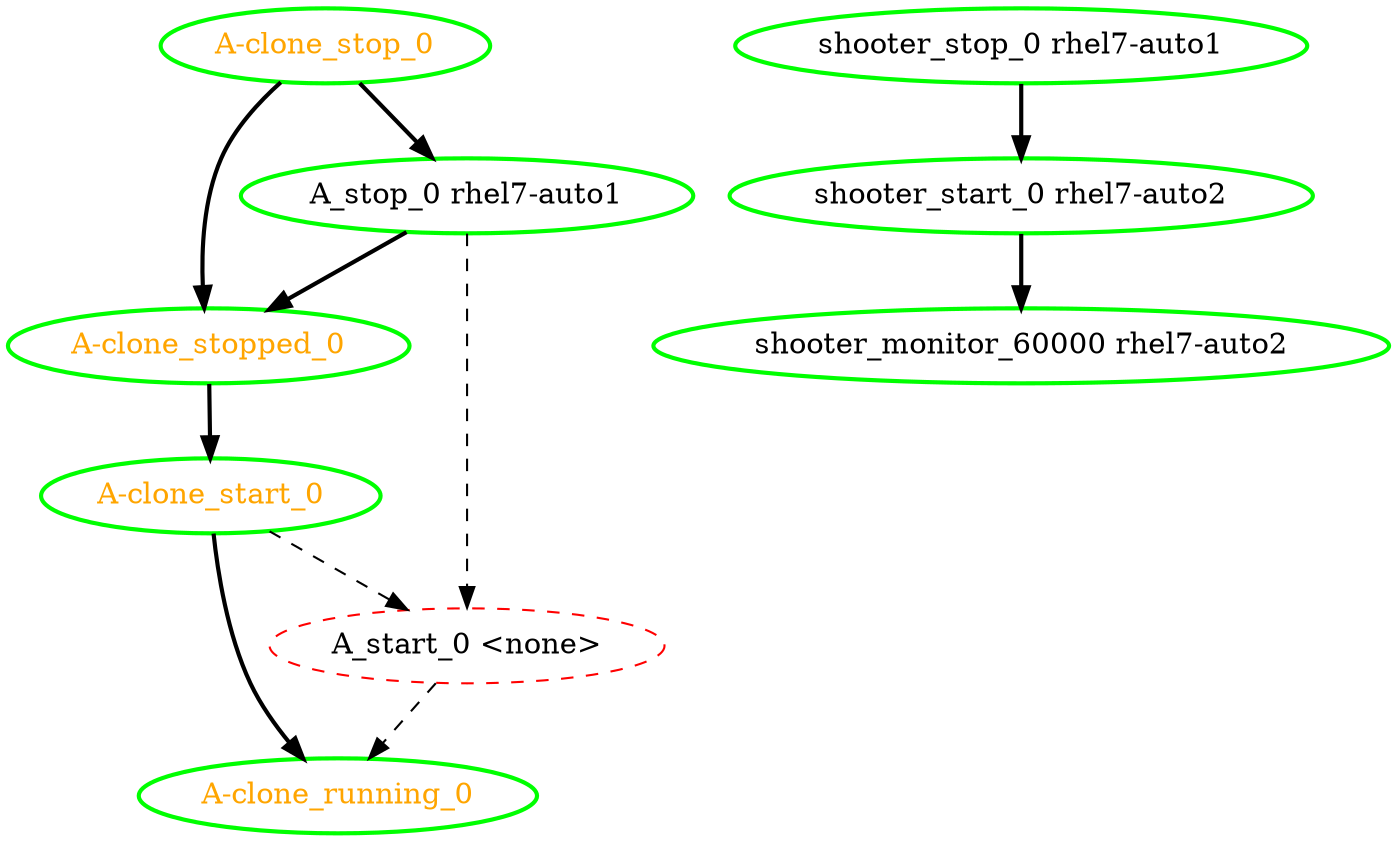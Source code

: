  digraph "g" {
"A-clone_running_0" [ style=bold color="green" fontcolor="orange"]
"A-clone_start_0" -> "A-clone_running_0" [ style = bold]
"A-clone_start_0" -> "A_start_0 <none>" [ style = dashed]
"A-clone_start_0" [ style=bold color="green" fontcolor="orange"]
"A-clone_stop_0" -> "A-clone_stopped_0" [ style = bold]
"A-clone_stop_0" -> "A_stop_0 rhel7-auto1" [ style = bold]
"A-clone_stop_0" [ style=bold color="green" fontcolor="orange"]
"A-clone_stopped_0" -> "A-clone_start_0" [ style = bold]
"A-clone_stopped_0" [ style=bold color="green" fontcolor="orange"]
"A_start_0 <none>" -> "A-clone_running_0" [ style = dashed]
"A_start_0 <none>" [ style=dashed color="red" fontcolor="black"]
"A_stop_0 rhel7-auto1" -> "A-clone_stopped_0" [ style = bold]
"A_stop_0 rhel7-auto1" -> "A_start_0 <none>" [ style = dashed]
"A_stop_0 rhel7-auto1" [ style=bold color="green" fontcolor="black"]
"shooter_monitor_60000 rhel7-auto2" [ style=bold color="green" fontcolor="black"]
"shooter_start_0 rhel7-auto2" -> "shooter_monitor_60000 rhel7-auto2" [ style = bold]
"shooter_start_0 rhel7-auto2" [ style=bold color="green" fontcolor="black"]
"shooter_stop_0 rhel7-auto1" -> "shooter_start_0 rhel7-auto2" [ style = bold]
"shooter_stop_0 rhel7-auto1" [ style=bold color="green" fontcolor="black"]
}
